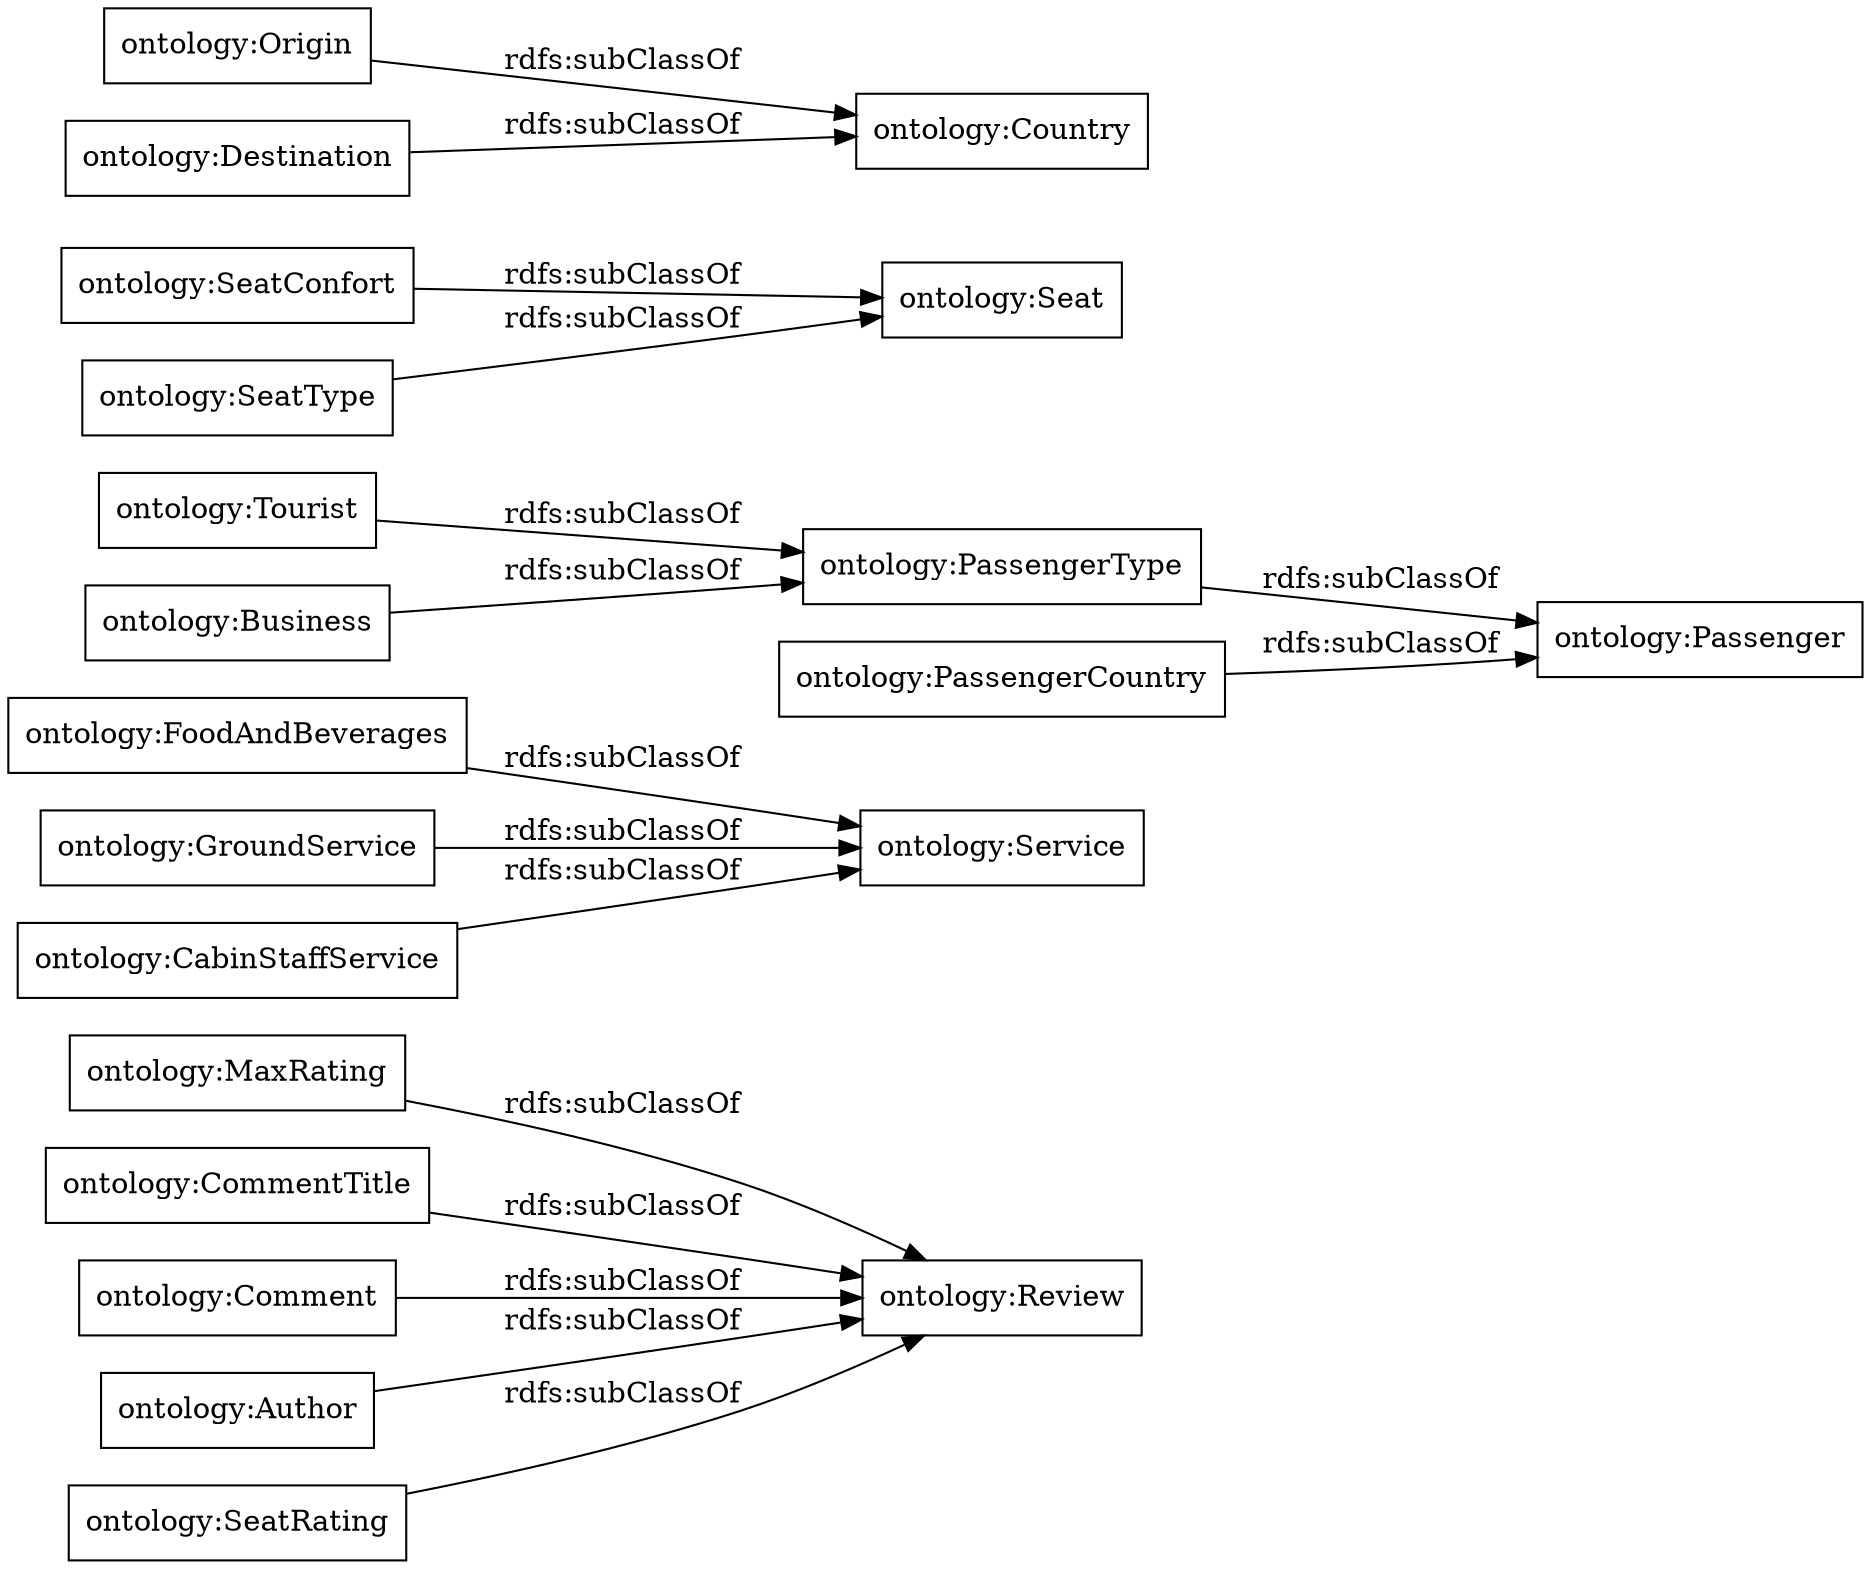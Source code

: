 digraph ar2dtool_diagram { 
rankdir=LR;
size="1000"
node [shape = rectangle, color="black"]; "ontology:MaxRating" "ontology:CommentTitle" "ontology:FoodAndBeverages" "ontology:Tourist" "ontology:SeatConfort" "ontology:Seat" "ontology:GroundService" "ontology:CabinStaffService" "ontology:Comment" "ontology:SeatType" "ontology:Business" "ontology:Review" "ontology:PassengerCountry" "ontology:Author" "ontology:Origin" "ontology:Country" "ontology:SeatRating" "ontology:PassengerType" "ontology:Passenger" "ontology:Destination" "ontology:Service" ; /*classes style*/
	"ontology:SeatConfort" -> "ontology:Seat" [ label = "rdfs:subClassOf" ];
	"ontology:Origin" -> "ontology:Country" [ label = "rdfs:subClassOf" ];
	"ontology:Tourist" -> "ontology:PassengerType" [ label = "rdfs:subClassOf" ];
	"ontology:Comment" -> "ontology:Review" [ label = "rdfs:subClassOf" ];
	"ontology:Author" -> "ontology:Review" [ label = "rdfs:subClassOf" ];
	"ontology:MaxRating" -> "ontology:Review" [ label = "rdfs:subClassOf" ];
	"ontology:Business" -> "ontology:PassengerType" [ label = "rdfs:subClassOf" ];
	"ontology:PassengerCountry" -> "ontology:Passenger" [ label = "rdfs:subClassOf" ];
	"ontology:CabinStaffService" -> "ontology:Service" [ label = "rdfs:subClassOf" ];
	"ontology:Destination" -> "ontology:Country" [ label = "rdfs:subClassOf" ];
	"ontology:PassengerType" -> "ontology:Passenger" [ label = "rdfs:subClassOf" ];
	"ontology:FoodAndBeverages" -> "ontology:Service" [ label = "rdfs:subClassOf" ];
	"ontology:SeatType" -> "ontology:Seat" [ label = "rdfs:subClassOf" ];
	"ontology:GroundService" -> "ontology:Service" [ label = "rdfs:subClassOf" ];
	"ontology:SeatRating" -> "ontology:Review" [ label = "rdfs:subClassOf" ];
	"ontology:CommentTitle" -> "ontology:Review" [ label = "rdfs:subClassOf" ];

}
